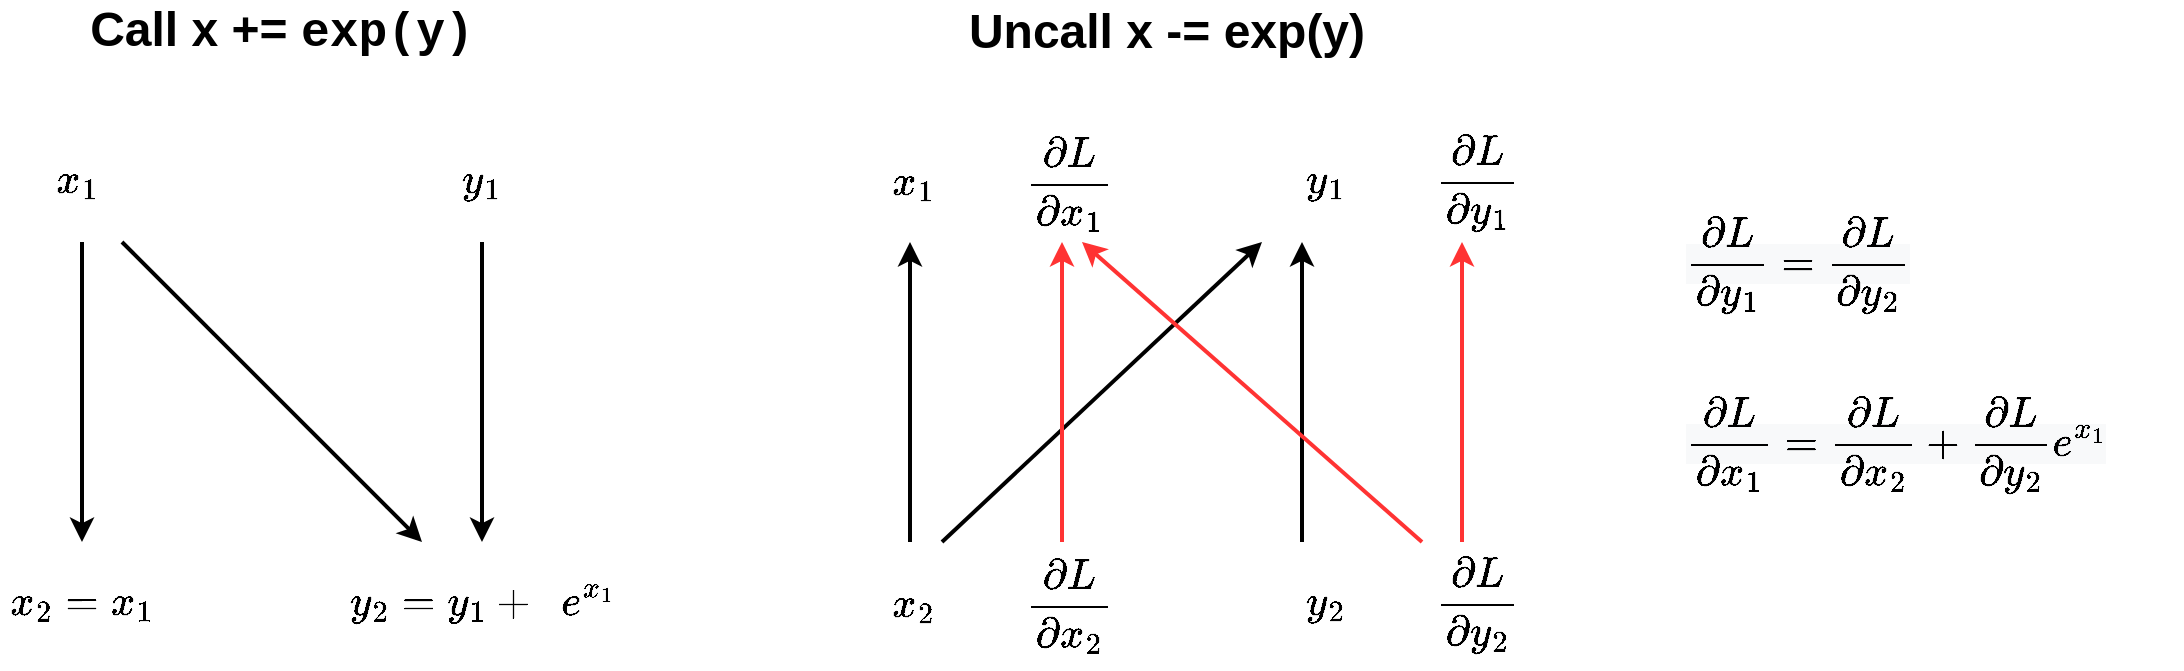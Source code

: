 <mxfile version="13.0.3" type="device"><diagram id="6snXBQM8lr-8d_ErK0Ym" name="Page-1"><mxGraphModel dx="1341" dy="811" grid="1" gridSize="10" guides="1" tooltips="1" connect="1" arrows="1" fold="1" page="1" pageScale="1" pageWidth="1200" pageHeight="400" math="1" shadow="0"><root><mxCell id="0"/><mxCell id="1" parent="0"/><mxCell id="xNEeiq8TYpzwj7DfrI8b-1" value="`x_2=x_1`" style="text;html=1;strokeColor=none;fillColor=none;align=center;verticalAlign=middle;whiteSpace=wrap;rounded=0;fontSize=18;" parent="1" vertex="1"><mxGeometry x="55" y="331" width="80" height="20" as="geometry"/></mxCell><mxCell id="xNEeiq8TYpzwj7DfrI8b-2" value="`x_1`&amp;nbsp;" style="text;html=1;strokeColor=none;fillColor=none;align=center;verticalAlign=middle;whiteSpace=wrap;rounded=0;fontSize=18;" parent="1" vertex="1"><mxGeometry x="55" y="120" width="80" height="20" as="geometry"/></mxCell><mxCell id="xNEeiq8TYpzwj7DfrI8b-3" value="`y_2=y_1 +&amp;nbsp;&amp;nbsp;e^{x_1}`" style="text;html=1;strokeColor=none;fillColor=none;align=center;verticalAlign=middle;whiteSpace=wrap;rounded=0;fontSize=18;" parent="1" vertex="1"><mxGeometry x="255" y="331" width="80" height="20" as="geometry"/></mxCell><mxCell id="xNEeiq8TYpzwj7DfrI8b-4" value="`y_1`" style="text;html=1;strokeColor=none;fillColor=none;align=center;verticalAlign=middle;whiteSpace=wrap;rounded=0;fontSize=18;" parent="1" vertex="1"><mxGeometry x="255" y="120" width="80" height="20" as="geometry"/></mxCell><mxCell id="xNEeiq8TYpzwj7DfrI8b-5" value="`x_2`&amp;nbsp; &amp;nbsp; &amp;nbsp; &amp;nbsp; &amp;nbsp;`\frac{\partial L}{\partial x_2}`" style="text;html=1;strokeColor=none;fillColor=none;align=center;verticalAlign=middle;whiteSpace=wrap;rounded=0;fontSize=18;" parent="1" vertex="1"><mxGeometry x="480" y="331" width="150" height="20" as="geometry"/></mxCell><mxCell id="xNEeiq8TYpzwj7DfrI8b-10" value="`y_2`&amp;nbsp; &amp;nbsp; &amp;nbsp; &amp;nbsp; &amp;nbsp;`\frac{\partial L}{\partial y_2}`" style="text;html=1;strokeColor=none;fillColor=none;align=center;verticalAlign=middle;whiteSpace=wrap;rounded=0;fontSize=18;" parent="1" vertex="1"><mxGeometry x="675" y="331" width="170" height="20" as="geometry"/></mxCell><mxCell id="xNEeiq8TYpzwj7DfrI8b-11" style="edgeStyle=orthogonalEdgeStyle;rounded=0;orthogonalLoop=1;jettySize=auto;html=1;exitX=0.5;exitY=1;exitDx=0;exitDy=0;fontSize=18;" parent="1" edge="1"><mxGeometry relative="1" as="geometry"><mxPoint x="775" y="140" as="sourcePoint"/><mxPoint x="775" y="140" as="targetPoint"/></mxGeometry></mxCell><mxCell id="xNEeiq8TYpzwj7DfrI8b-12" value="`x_1`&amp;nbsp; &amp;nbsp; &amp;nbsp; &amp;nbsp; &amp;nbsp;`\frac{\partial L}{\partial x_1}`" style="text;html=1;strokeColor=none;fillColor=none;align=center;verticalAlign=middle;whiteSpace=wrap;rounded=0;fontSize=18;" parent="1" vertex="1"><mxGeometry x="465" y="120" width="180" height="20" as="geometry"/></mxCell><mxCell id="xNEeiq8TYpzwj7DfrI8b-13" value="`y_1`&amp;nbsp; &amp;nbsp; &amp;nbsp; &amp;nbsp; &amp;nbsp;`\frac{\partial L}{\partial y_1}`" style="text;html=1;strokeColor=none;fillColor=none;align=center;verticalAlign=middle;whiteSpace=wrap;rounded=0;fontSize=18;" parent="1" vertex="1"><mxGeometry x="665" y="120" width="190" height="20" as="geometry"/></mxCell><mxCell id="xNEeiq8TYpzwj7DfrI8b-14" value="" style="endArrow=classic;html=1;fontSize=18;strokeWidth=2;" parent="1" edge="1"><mxGeometry width="50" height="50" relative="1" as="geometry"><mxPoint x="115" y="160" as="sourcePoint"/><mxPoint x="265" y="310" as="targetPoint"/></mxGeometry></mxCell><mxCell id="xNEeiq8TYpzwj7DfrI8b-15" value="" style="endArrow=classic;html=1;fontSize=18;strokeWidth=2;" parent="1" edge="1"><mxGeometry width="50" height="50" relative="1" as="geometry"><mxPoint x="295" y="160" as="sourcePoint"/><mxPoint x="295" y="310" as="targetPoint"/></mxGeometry></mxCell><mxCell id="xNEeiq8TYpzwj7DfrI8b-16" value="" style="endArrow=classic;html=1;fontSize=18;strokeWidth=2;" parent="1" edge="1"><mxGeometry width="50" height="50" relative="1" as="geometry"><mxPoint x="95" y="160" as="sourcePoint"/><mxPoint x="95" y="310" as="targetPoint"/></mxGeometry></mxCell><mxCell id="xNEeiq8TYpzwj7DfrI8b-19" value="" style="endArrow=classic;html=1;fontSize=18;strokeWidth=2;" parent="1" edge="1"><mxGeometry width="50" height="50" relative="1" as="geometry"><mxPoint x="509" y="310" as="sourcePoint"/><mxPoint x="509" y="160" as="targetPoint"/></mxGeometry></mxCell><mxCell id="xNEeiq8TYpzwj7DfrI8b-20" value="" style="endArrow=classic;html=1;fontSize=18;strokeWidth=2;" parent="1" edge="1"><mxGeometry width="50" height="50" relative="1" as="geometry"><mxPoint x="525" y="310" as="sourcePoint"/><mxPoint x="685" y="160" as="targetPoint"/></mxGeometry></mxCell><mxCell id="xNEeiq8TYpzwj7DfrI8b-21" value="" style="endArrow=classic;html=1;fontSize=18;strokeColor=#FF3333;strokeWidth=2;" parent="1" edge="1"><mxGeometry width="50" height="50" relative="1" as="geometry"><mxPoint x="585" y="310" as="sourcePoint"/><mxPoint x="585" y="160" as="targetPoint"/></mxGeometry></mxCell><mxCell id="xNEeiq8TYpzwj7DfrI8b-22" value="" style="endArrow=classic;html=1;fontSize=18;strokeColor=#FF3333;strokeWidth=2;" parent="1" edge="1"><mxGeometry width="50" height="50" relative="1" as="geometry"><mxPoint x="785" y="310" as="sourcePoint"/><mxPoint x="785" y="160" as="targetPoint"/></mxGeometry></mxCell><mxCell id="xNEeiq8TYpzwj7DfrI8b-23" value="" style="endArrow=classic;html=1;fontSize=18;strokeWidth=2;" parent="1" edge="1"><mxGeometry width="50" height="50" relative="1" as="geometry"><mxPoint x="705" y="310" as="sourcePoint"/><mxPoint x="705" y="160" as="targetPoint"/></mxGeometry></mxCell><mxCell id="xNEeiq8TYpzwj7DfrI8b-24" value="" style="endArrow=classic;html=1;fontSize=18;strokeColor=#FF3333;strokeWidth=2;" parent="1" edge="1"><mxGeometry width="50" height="50" relative="1" as="geometry"><mxPoint x="765" y="310" as="sourcePoint"/><mxPoint x="595" y="160" as="targetPoint"/></mxGeometry></mxCell><mxCell id="xNEeiq8TYpzwj7DfrI8b-28" value="&lt;span style=&quot;font-family: &amp;#34;helvetica&amp;#34; ; font-size: 18px ; font-style: normal ; font-weight: 400 ; letter-spacing: normal ; text-align: center ; text-indent: 0px ; text-transform: none ; word-spacing: 0px ; background-color: rgb(248 , 249 , 250)&quot;&gt;`\frac{\partial L}{\partial y_1} = \frac{\partial L}{\partial y_2}`&lt;/span&gt;" style="text;whiteSpace=wrap;html=1;fontSize=18;" parent="1" vertex="1"><mxGeometry x="895" y="140" width="250" height="40" as="geometry"/></mxCell><mxCell id="xNEeiq8TYpzwj7DfrI8b-29" value="&lt;span style=&quot;font-family: &amp;#34;helvetica&amp;#34; ; font-size: 18px ; font-style: normal ; font-weight: 400 ; letter-spacing: normal ; text-align: center ; text-indent: 0px ; text-transform: none ; word-spacing: 0px ; background-color: rgb(248 , 249 , 250)&quot;&gt;`\frac{\partial L}{\partial x_1} = \frac{\partial L}{\partial x_2} + \frac{\partial L}{\partial y_2} e^{x_1}`&lt;/span&gt;" style="text;whiteSpace=wrap;html=1;fontSize=18;" parent="1" vertex="1"><mxGeometry x="895" y="230" width="250" height="40" as="geometry"/></mxCell><mxCell id="xNEeiq8TYpzwj7DfrI8b-31" value="&lt;b&gt;&lt;font style=&quot;font-size: 24px&quot;&gt;Call x +=&amp;nbsp;&lt;font face=&quot;Courier New&quot;&gt;exp(y)&lt;/font&gt;&lt;/font&gt;&lt;/b&gt;" style="text;html=1;strokeColor=none;fillColor=none;align=center;verticalAlign=middle;whiteSpace=wrap;rounded=0;fontSize=18;" parent="1" vertex="1"><mxGeometry x="95" y="50" width="200" height="10" as="geometry"/></mxCell><mxCell id="xNEeiq8TYpzwj7DfrI8b-32" value="&lt;b&gt;&lt;font style=&quot;font-size: 24px&quot;&gt;Uncall x -= exp(y)&lt;/font&gt;&lt;/b&gt;" style="text;html=1;strokeColor=none;fillColor=none;align=center;verticalAlign=middle;whiteSpace=wrap;rounded=0;fontSize=18;" parent="1" vertex="1"><mxGeometry x="520" y="45" width="235" height="20" as="geometry"/></mxCell></root></mxGraphModel></diagram></mxfile>